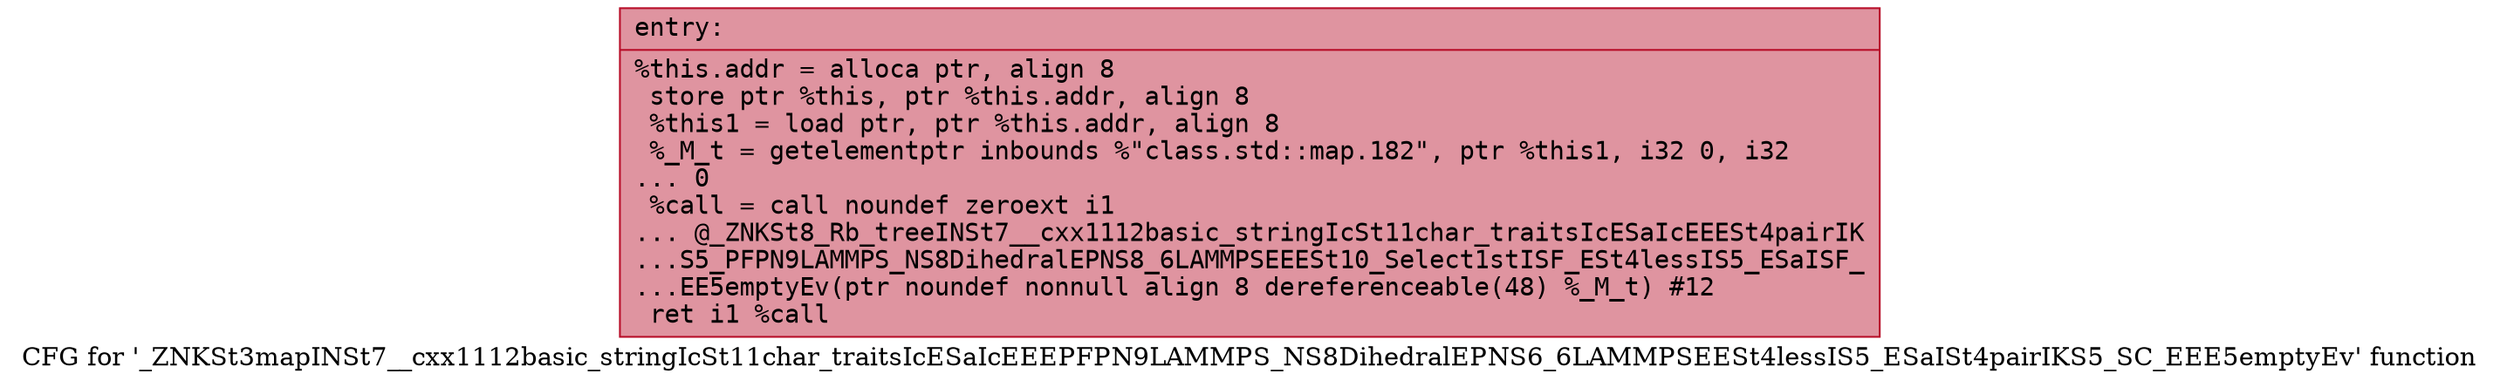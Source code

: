 digraph "CFG for '_ZNKSt3mapINSt7__cxx1112basic_stringIcSt11char_traitsIcESaIcEEEPFPN9LAMMPS_NS8DihedralEPNS6_6LAMMPSEESt4lessIS5_ESaISt4pairIKS5_SC_EEE5emptyEv' function" {
	label="CFG for '_ZNKSt3mapINSt7__cxx1112basic_stringIcSt11char_traitsIcESaIcEEEPFPN9LAMMPS_NS8DihedralEPNS6_6LAMMPSEESt4lessIS5_ESaISt4pairIKS5_SC_EEE5emptyEv' function";

	Node0x562846aeb640 [shape=record,color="#b70d28ff", style=filled, fillcolor="#b70d2870" fontname="Courier",label="{entry:\l|  %this.addr = alloca ptr, align 8\l  store ptr %this, ptr %this.addr, align 8\l  %this1 = load ptr, ptr %this.addr, align 8\l  %_M_t = getelementptr inbounds %\"class.std::map.182\", ptr %this1, i32 0, i32\l... 0\l  %call = call noundef zeroext i1\l... @_ZNKSt8_Rb_treeINSt7__cxx1112basic_stringIcSt11char_traitsIcESaIcEEESt4pairIK\l...S5_PFPN9LAMMPS_NS8DihedralEPNS8_6LAMMPSEEESt10_Select1stISF_ESt4lessIS5_ESaISF_\l...EE5emptyEv(ptr noundef nonnull align 8 dereferenceable(48) %_M_t) #12\l  ret i1 %call\l}"];
}
